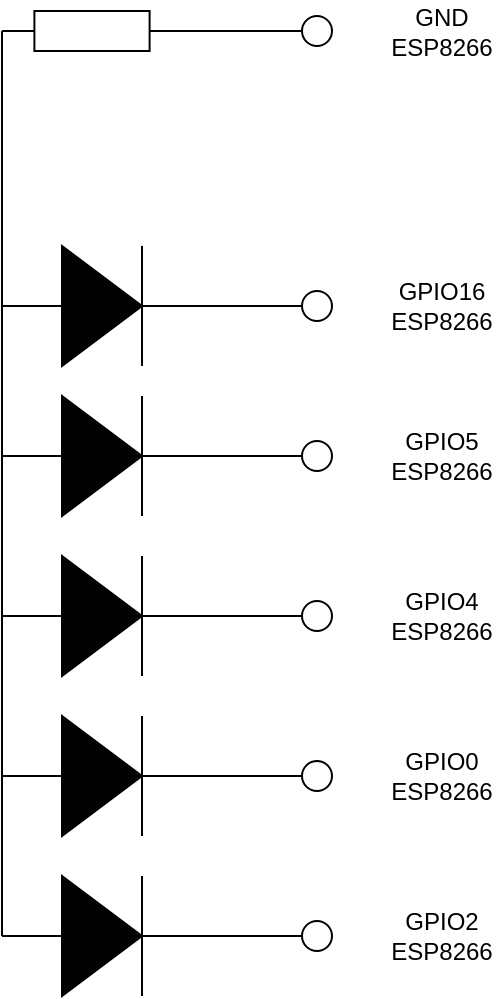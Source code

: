 <mxfile version="15.9.1" type="github">
  <diagram name="Page-1" id="7e0a89b8-554c-2b80-1dc8-d5c74ca68de4">
    <mxGraphModel dx="1426" dy="921" grid="1" gridSize="10" guides="1" tooltips="1" connect="1" arrows="1" fold="1" page="1" pageScale="1" pageWidth="1100" pageHeight="850" background="none" math="0" shadow="0">
      <root>
        <mxCell id="0" />
        <mxCell id="1" parent="0" />
        <mxCell id="QarRgX-WC281lnmm7hLO-8" value="" style="verticalLabelPosition=bottom;shadow=0;dashed=0;align=center;html=1;verticalAlign=top;strokeWidth=1;shape=ellipse;perimeter=ellipsePerimeter;" vertex="1" parent="1">
          <mxGeometry x="470" y="40" width="15" height="15" as="geometry" />
        </mxCell>
        <mxCell id="QarRgX-WC281lnmm7hLO-9" value="" style="verticalLabelPosition=bottom;shadow=0;dashed=0;align=center;html=1;verticalAlign=top;strokeWidth=1;shape=ellipse;perimeter=ellipsePerimeter;" vertex="1" parent="1">
          <mxGeometry x="470" y="177.5" width="15" height="15" as="geometry" />
        </mxCell>
        <mxCell id="QarRgX-WC281lnmm7hLO-15" value="GPIO16 ESP8266" style="text;html=1;strokeColor=none;fillColor=none;align=center;verticalAlign=middle;whiteSpace=wrap;rounded=0;" vertex="1" parent="1">
          <mxGeometry x="510" y="170" width="60" height="30" as="geometry" />
        </mxCell>
        <mxCell id="QarRgX-WC281lnmm7hLO-16" value="GND ESP8266" style="text;html=1;strokeColor=none;fillColor=none;align=center;verticalAlign=middle;whiteSpace=wrap;rounded=0;" vertex="1" parent="1">
          <mxGeometry x="510" y="32.5" width="60" height="30" as="geometry" />
        </mxCell>
        <mxCell id="QarRgX-WC281lnmm7hLO-20" value="" style="pointerEvents=1;verticalLabelPosition=bottom;shadow=0;dashed=0;align=center;html=1;verticalAlign=top;shape=mxgraph.electrical.resistors.resistor_1;" vertex="1" parent="1">
          <mxGeometry x="320" y="37.5" width="90" height="20" as="geometry" />
        </mxCell>
        <mxCell id="QarRgX-WC281lnmm7hLO-22" value="" style="endArrow=none;html=1;rounded=0;exitX=1;exitY=0.5;exitDx=0;exitDy=0;exitPerimeter=0;entryX=0;entryY=0.5;entryDx=0;entryDy=0;" edge="1" parent="1" source="QarRgX-WC281lnmm7hLO-25" target="QarRgX-WC281lnmm7hLO-9">
          <mxGeometry width="50" height="50" relative="1" as="geometry">
            <mxPoint x="520" y="350" as="sourcePoint" />
            <mxPoint x="570" y="300" as="targetPoint" />
          </mxGeometry>
        </mxCell>
        <mxCell id="QarRgX-WC281lnmm7hLO-24" value="" style="endArrow=none;html=1;rounded=0;entryX=0;entryY=0.5;entryDx=0;entryDy=0;entryPerimeter=0;exitX=0;exitY=0.5;exitDx=0;exitDy=0;exitPerimeter=0;" edge="1" parent="1" source="QarRgX-WC281lnmm7hLO-43" target="QarRgX-WC281lnmm7hLO-20">
          <mxGeometry width="50" height="50" relative="1" as="geometry">
            <mxPoint x="320" y="440" as="sourcePoint" />
            <mxPoint x="270" y="57.5" as="targetPoint" />
          </mxGeometry>
        </mxCell>
        <mxCell id="QarRgX-WC281lnmm7hLO-25" value="" style="pointerEvents=1;fillColor=strokeColor;verticalLabelPosition=bottom;shadow=0;dashed=0;align=center;html=1;verticalAlign=top;shape=mxgraph.electrical.diodes.diode;" vertex="1" parent="1">
          <mxGeometry x="320" y="155" width="100" height="60" as="geometry" />
        </mxCell>
        <mxCell id="QarRgX-WC281lnmm7hLO-32" value="" style="verticalLabelPosition=bottom;shadow=0;dashed=0;align=center;html=1;verticalAlign=top;strokeWidth=1;shape=ellipse;perimeter=ellipsePerimeter;" vertex="1" parent="1">
          <mxGeometry x="470" y="252.5" width="15" height="15" as="geometry" />
        </mxCell>
        <mxCell id="QarRgX-WC281lnmm7hLO-33" value="" style="endArrow=none;html=1;rounded=0;exitX=1;exitY=0.5;exitDx=0;exitDy=0;exitPerimeter=0;entryX=0;entryY=0.5;entryDx=0;entryDy=0;" edge="1" parent="1" source="QarRgX-WC281lnmm7hLO-34" target="QarRgX-WC281lnmm7hLO-32">
          <mxGeometry width="50" height="50" relative="1" as="geometry">
            <mxPoint x="520" y="425" as="sourcePoint" />
            <mxPoint x="570" y="375" as="targetPoint" />
          </mxGeometry>
        </mxCell>
        <mxCell id="QarRgX-WC281lnmm7hLO-34" value="" style="pointerEvents=1;fillColor=strokeColor;verticalLabelPosition=bottom;shadow=0;dashed=0;align=center;html=1;verticalAlign=top;shape=mxgraph.electrical.diodes.diode;" vertex="1" parent="1">
          <mxGeometry x="320" y="230" width="100" height="60" as="geometry" />
        </mxCell>
        <mxCell id="QarRgX-WC281lnmm7hLO-35" value="" style="verticalLabelPosition=bottom;shadow=0;dashed=0;align=center;html=1;verticalAlign=top;strokeWidth=1;shape=ellipse;perimeter=ellipsePerimeter;" vertex="1" parent="1">
          <mxGeometry x="470" y="332.5" width="15" height="15" as="geometry" />
        </mxCell>
        <mxCell id="QarRgX-WC281lnmm7hLO-36" value="" style="endArrow=none;html=1;rounded=0;exitX=1;exitY=0.5;exitDx=0;exitDy=0;exitPerimeter=0;entryX=0;entryY=0.5;entryDx=0;entryDy=0;" edge="1" parent="1" source="QarRgX-WC281lnmm7hLO-37" target="QarRgX-WC281lnmm7hLO-35">
          <mxGeometry width="50" height="50" relative="1" as="geometry">
            <mxPoint x="520" y="505" as="sourcePoint" />
            <mxPoint x="570" y="455" as="targetPoint" />
          </mxGeometry>
        </mxCell>
        <mxCell id="QarRgX-WC281lnmm7hLO-37" value="" style="pointerEvents=1;fillColor=strokeColor;verticalLabelPosition=bottom;shadow=0;dashed=0;align=center;html=1;verticalAlign=top;shape=mxgraph.electrical.diodes.diode;" vertex="1" parent="1">
          <mxGeometry x="320" y="310" width="100" height="60" as="geometry" />
        </mxCell>
        <mxCell id="QarRgX-WC281lnmm7hLO-38" value="" style="verticalLabelPosition=bottom;shadow=0;dashed=0;align=center;html=1;verticalAlign=top;strokeWidth=1;shape=ellipse;perimeter=ellipsePerimeter;" vertex="1" parent="1">
          <mxGeometry x="470" y="412.5" width="15" height="15" as="geometry" />
        </mxCell>
        <mxCell id="QarRgX-WC281lnmm7hLO-39" value="" style="endArrow=none;html=1;rounded=0;exitX=1;exitY=0.5;exitDx=0;exitDy=0;exitPerimeter=0;entryX=0;entryY=0.5;entryDx=0;entryDy=0;" edge="1" parent="1" source="QarRgX-WC281lnmm7hLO-40" target="QarRgX-WC281lnmm7hLO-38">
          <mxGeometry width="50" height="50" relative="1" as="geometry">
            <mxPoint x="520" y="585" as="sourcePoint" />
            <mxPoint x="570" y="535" as="targetPoint" />
          </mxGeometry>
        </mxCell>
        <mxCell id="QarRgX-WC281lnmm7hLO-40" value="" style="pointerEvents=1;fillColor=strokeColor;verticalLabelPosition=bottom;shadow=0;dashed=0;align=center;html=1;verticalAlign=top;shape=mxgraph.electrical.diodes.diode;" vertex="1" parent="1">
          <mxGeometry x="320" y="390" width="100" height="60" as="geometry" />
        </mxCell>
        <mxCell id="QarRgX-WC281lnmm7hLO-41" value="" style="verticalLabelPosition=bottom;shadow=0;dashed=0;align=center;html=1;verticalAlign=top;strokeWidth=1;shape=ellipse;perimeter=ellipsePerimeter;" vertex="1" parent="1">
          <mxGeometry x="470" y="492.5" width="15" height="15" as="geometry" />
        </mxCell>
        <mxCell id="QarRgX-WC281lnmm7hLO-42" value="" style="endArrow=none;html=1;rounded=0;exitX=1;exitY=0.5;exitDx=0;exitDy=0;exitPerimeter=0;entryX=0;entryY=0.5;entryDx=0;entryDy=0;" edge="1" parent="1" source="QarRgX-WC281lnmm7hLO-43" target="QarRgX-WC281lnmm7hLO-41">
          <mxGeometry width="50" height="50" relative="1" as="geometry">
            <mxPoint x="520" y="665" as="sourcePoint" />
            <mxPoint x="570" y="615" as="targetPoint" />
          </mxGeometry>
        </mxCell>
        <mxCell id="QarRgX-WC281lnmm7hLO-43" value="" style="pointerEvents=1;fillColor=strokeColor;verticalLabelPosition=bottom;shadow=0;dashed=0;align=center;html=1;verticalAlign=top;shape=mxgraph.electrical.diodes.diode;" vertex="1" parent="1">
          <mxGeometry x="320" y="470" width="100" height="60" as="geometry" />
        </mxCell>
        <mxCell id="QarRgX-WC281lnmm7hLO-45" value="" style="endArrow=none;html=1;rounded=0;exitX=1;exitY=0.5;exitDx=0;exitDy=0;exitPerimeter=0;entryX=0;entryY=0.5;entryDx=0;entryDy=0;" edge="1" parent="1" source="QarRgX-WC281lnmm7hLO-20" target="QarRgX-WC281lnmm7hLO-8">
          <mxGeometry width="50" height="50" relative="1" as="geometry">
            <mxPoint x="520" y="350" as="sourcePoint" />
            <mxPoint x="570" y="300" as="targetPoint" />
          </mxGeometry>
        </mxCell>
        <mxCell id="QarRgX-WC281lnmm7hLO-46" value="GPIO5 ESP8266" style="text;html=1;strokeColor=none;fillColor=none;align=center;verticalAlign=middle;whiteSpace=wrap;rounded=0;" vertex="1" parent="1">
          <mxGeometry x="510" y="245" width="60" height="30" as="geometry" />
        </mxCell>
        <mxCell id="QarRgX-WC281lnmm7hLO-48" value="GPIO4 ESP8266" style="text;html=1;strokeColor=none;fillColor=none;align=center;verticalAlign=middle;whiteSpace=wrap;rounded=0;" vertex="1" parent="1">
          <mxGeometry x="510" y="325" width="60" height="30" as="geometry" />
        </mxCell>
        <mxCell id="QarRgX-WC281lnmm7hLO-49" value="GPIO0 ESP8266" style="text;html=1;strokeColor=none;fillColor=none;align=center;verticalAlign=middle;whiteSpace=wrap;rounded=0;" vertex="1" parent="1">
          <mxGeometry x="510" y="405" width="60" height="30" as="geometry" />
        </mxCell>
        <mxCell id="QarRgX-WC281lnmm7hLO-51" value="GPIO2 ESP8266" style="text;html=1;strokeColor=none;fillColor=none;align=center;verticalAlign=middle;whiteSpace=wrap;rounded=0;" vertex="1" parent="1">
          <mxGeometry x="510" y="485" width="60" height="30" as="geometry" />
        </mxCell>
      </root>
    </mxGraphModel>
  </diagram>
</mxfile>
